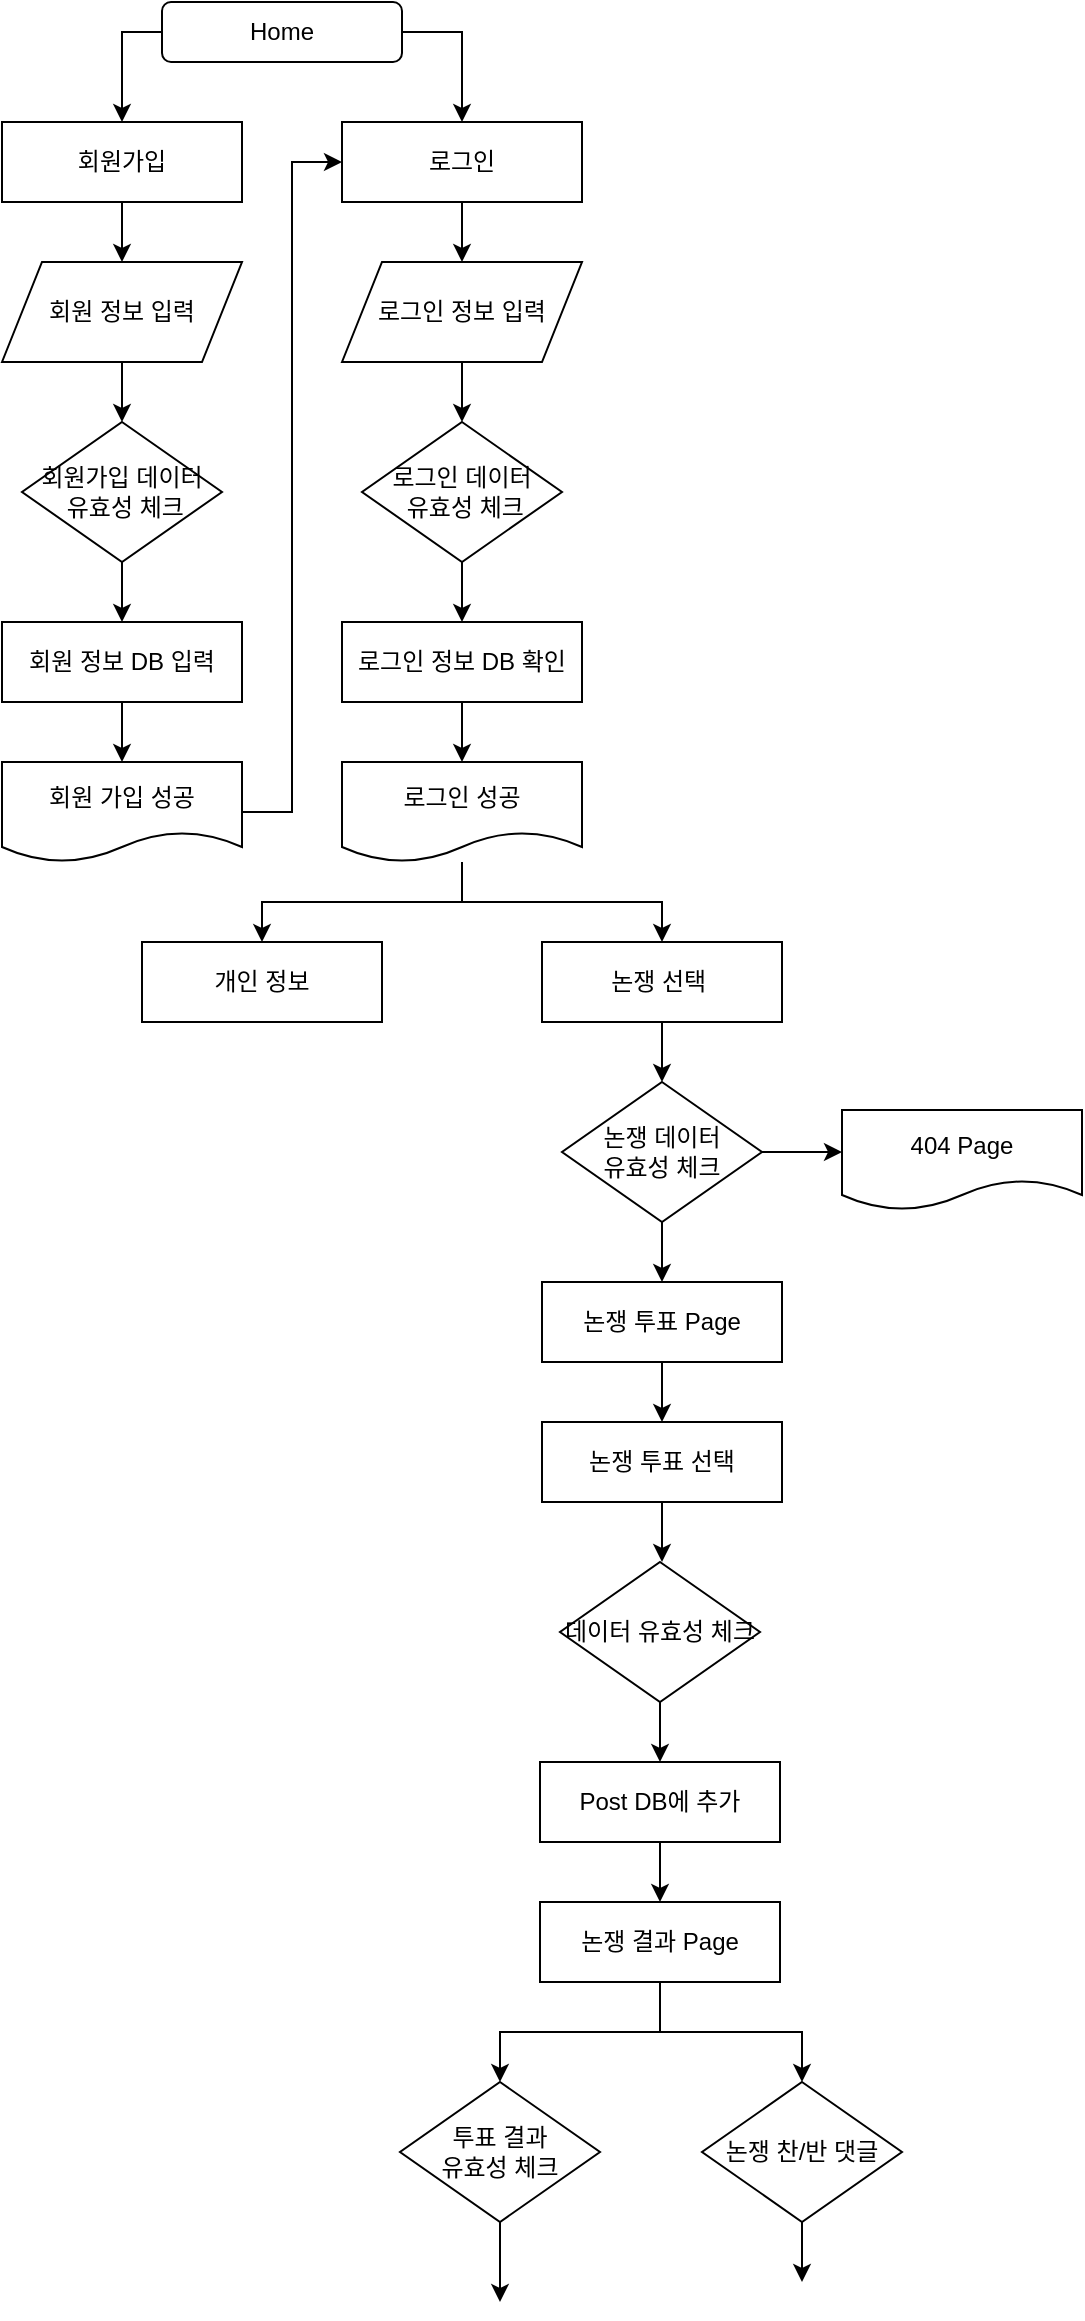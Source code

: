 <mxfile version="20.0.1" type="github">
  <diagram id="C5RBs43oDa-KdzZeNtuy" name="Page-1">
    <mxGraphModel dx="1215" dy="834" grid="1" gridSize="10" guides="1" tooltips="1" connect="1" arrows="1" fold="1" page="1" pageScale="1" pageWidth="827" pageHeight="1169" math="0" shadow="0">
      <root>
        <mxCell id="WIyWlLk6GJQsqaUBKTNV-0" />
        <mxCell id="WIyWlLk6GJQsqaUBKTNV-1" parent="WIyWlLk6GJQsqaUBKTNV-0" />
        <mxCell id="OMeP-qQj-bfk-kY83GTp-11" style="edgeStyle=orthogonalEdgeStyle;rounded=0;orthogonalLoop=1;jettySize=auto;html=1;" edge="1" parent="WIyWlLk6GJQsqaUBKTNV-1" source="WIyWlLk6GJQsqaUBKTNV-3">
          <mxGeometry relative="1" as="geometry">
            <mxPoint x="180" y="90" as="targetPoint" />
          </mxGeometry>
        </mxCell>
        <mxCell id="OMeP-qQj-bfk-kY83GTp-23" style="edgeStyle=orthogonalEdgeStyle;rounded=0;orthogonalLoop=1;jettySize=auto;html=1;" edge="1" parent="WIyWlLk6GJQsqaUBKTNV-1" source="WIyWlLk6GJQsqaUBKTNV-3">
          <mxGeometry relative="1" as="geometry">
            <mxPoint x="350" y="90" as="targetPoint" />
            <Array as="points">
              <mxPoint x="350" y="45" />
              <mxPoint x="350" y="90" />
            </Array>
          </mxGeometry>
        </mxCell>
        <mxCell id="WIyWlLk6GJQsqaUBKTNV-3" value="Home" style="rounded=1;whiteSpace=wrap;html=1;fontSize=12;glass=0;strokeWidth=1;shadow=0;" parent="WIyWlLk6GJQsqaUBKTNV-1" vertex="1">
          <mxGeometry x="200" y="30" width="120" height="30" as="geometry" />
        </mxCell>
        <mxCell id="OMeP-qQj-bfk-kY83GTp-4" style="edgeStyle=orthogonalEdgeStyle;rounded=0;orthogonalLoop=1;jettySize=auto;html=1;" edge="1" parent="WIyWlLk6GJQsqaUBKTNV-1" source="OMeP-qQj-bfk-kY83GTp-3">
          <mxGeometry relative="1" as="geometry">
            <mxPoint x="180" y="160" as="targetPoint" />
          </mxGeometry>
        </mxCell>
        <mxCell id="OMeP-qQj-bfk-kY83GTp-3" value="회원가입" style="rounded=0;whiteSpace=wrap;html=1;" vertex="1" parent="WIyWlLk6GJQsqaUBKTNV-1">
          <mxGeometry x="120" y="90" width="120" height="40" as="geometry" />
        </mxCell>
        <mxCell id="OMeP-qQj-bfk-kY83GTp-14" style="edgeStyle=orthogonalEdgeStyle;rounded=0;orthogonalLoop=1;jettySize=auto;html=1;" edge="1" parent="WIyWlLk6GJQsqaUBKTNV-1" source="OMeP-qQj-bfk-kY83GTp-5">
          <mxGeometry relative="1" as="geometry">
            <mxPoint x="180" y="240" as="targetPoint" />
          </mxGeometry>
        </mxCell>
        <mxCell id="OMeP-qQj-bfk-kY83GTp-5" value="회원 정보 입력" style="shape=parallelogram;perimeter=parallelogramPerimeter;whiteSpace=wrap;html=1;fixedSize=1;" vertex="1" parent="WIyWlLk6GJQsqaUBKTNV-1">
          <mxGeometry x="120" y="160" width="120" height="50" as="geometry" />
        </mxCell>
        <mxCell id="OMeP-qQj-bfk-kY83GTp-19" style="edgeStyle=orthogonalEdgeStyle;rounded=0;orthogonalLoop=1;jettySize=auto;html=1;" edge="1" parent="WIyWlLk6GJQsqaUBKTNV-1" source="OMeP-qQj-bfk-kY83GTp-7">
          <mxGeometry relative="1" as="geometry">
            <mxPoint x="180" y="340" as="targetPoint" />
          </mxGeometry>
        </mxCell>
        <mxCell id="OMeP-qQj-bfk-kY83GTp-7" value="회원가입 데이터&lt;br&gt;&amp;nbsp;유효성 체크" style="rhombus;whiteSpace=wrap;html=1;" vertex="1" parent="WIyWlLk6GJQsqaUBKTNV-1">
          <mxGeometry x="130" y="240" width="100" height="70" as="geometry" />
        </mxCell>
        <mxCell id="OMeP-qQj-bfk-kY83GTp-22" style="edgeStyle=orthogonalEdgeStyle;rounded=0;orthogonalLoop=1;jettySize=auto;html=1;" edge="1" parent="WIyWlLk6GJQsqaUBKTNV-1" source="OMeP-qQj-bfk-kY83GTp-18">
          <mxGeometry relative="1" as="geometry">
            <mxPoint x="180" y="410" as="targetPoint" />
          </mxGeometry>
        </mxCell>
        <mxCell id="OMeP-qQj-bfk-kY83GTp-18" value="회원 정보 DB 입력" style="rounded=0;whiteSpace=wrap;html=1;" vertex="1" parent="WIyWlLk6GJQsqaUBKTNV-1">
          <mxGeometry x="120" y="340" width="120" height="40" as="geometry" />
        </mxCell>
        <mxCell id="OMeP-qQj-bfk-kY83GTp-34" style="edgeStyle=orthogonalEdgeStyle;rounded=0;orthogonalLoop=1;jettySize=auto;html=1;entryX=0;entryY=0.5;entryDx=0;entryDy=0;" edge="1" parent="WIyWlLk6GJQsqaUBKTNV-1" source="OMeP-qQj-bfk-kY83GTp-21" target="OMeP-qQj-bfk-kY83GTp-24">
          <mxGeometry relative="1" as="geometry" />
        </mxCell>
        <mxCell id="OMeP-qQj-bfk-kY83GTp-21" value="회원 가입 성공" style="shape=document;whiteSpace=wrap;html=1;boundedLbl=1;" vertex="1" parent="WIyWlLk6GJQsqaUBKTNV-1">
          <mxGeometry x="120" y="410" width="120" height="50" as="geometry" />
        </mxCell>
        <mxCell id="OMeP-qQj-bfk-kY83GTp-25" style="edgeStyle=orthogonalEdgeStyle;rounded=0;orthogonalLoop=1;jettySize=auto;html=1;" edge="1" parent="WIyWlLk6GJQsqaUBKTNV-1" source="OMeP-qQj-bfk-kY83GTp-24">
          <mxGeometry relative="1" as="geometry">
            <mxPoint x="350" y="160" as="targetPoint" />
          </mxGeometry>
        </mxCell>
        <mxCell id="OMeP-qQj-bfk-kY83GTp-24" value="로그인" style="rounded=0;whiteSpace=wrap;html=1;" vertex="1" parent="WIyWlLk6GJQsqaUBKTNV-1">
          <mxGeometry x="290" y="90" width="120" height="40" as="geometry" />
        </mxCell>
        <mxCell id="OMeP-qQj-bfk-kY83GTp-27" style="edgeStyle=orthogonalEdgeStyle;rounded=0;orthogonalLoop=1;jettySize=auto;html=1;" edge="1" parent="WIyWlLk6GJQsqaUBKTNV-1" source="OMeP-qQj-bfk-kY83GTp-26">
          <mxGeometry relative="1" as="geometry">
            <mxPoint x="350" y="240" as="targetPoint" />
          </mxGeometry>
        </mxCell>
        <mxCell id="OMeP-qQj-bfk-kY83GTp-26" value="로그인 정보 입력" style="shape=parallelogram;perimeter=parallelogramPerimeter;whiteSpace=wrap;html=1;fixedSize=1;" vertex="1" parent="WIyWlLk6GJQsqaUBKTNV-1">
          <mxGeometry x="290" y="160" width="120" height="50" as="geometry" />
        </mxCell>
        <mxCell id="OMeP-qQj-bfk-kY83GTp-29" style="edgeStyle=orthogonalEdgeStyle;rounded=0;orthogonalLoop=1;jettySize=auto;html=1;" edge="1" parent="WIyWlLk6GJQsqaUBKTNV-1" source="OMeP-qQj-bfk-kY83GTp-28">
          <mxGeometry relative="1" as="geometry">
            <mxPoint x="350" y="340" as="targetPoint" />
          </mxGeometry>
        </mxCell>
        <mxCell id="OMeP-qQj-bfk-kY83GTp-28" value="로그인 데이터&lt;br&gt;&amp;nbsp;유효성 체크" style="rhombus;whiteSpace=wrap;html=1;" vertex="1" parent="WIyWlLk6GJQsqaUBKTNV-1">
          <mxGeometry x="300" y="240" width="100" height="70" as="geometry" />
        </mxCell>
        <mxCell id="OMeP-qQj-bfk-kY83GTp-31" style="edgeStyle=orthogonalEdgeStyle;rounded=0;orthogonalLoop=1;jettySize=auto;html=1;" edge="1" parent="WIyWlLk6GJQsqaUBKTNV-1" source="OMeP-qQj-bfk-kY83GTp-30">
          <mxGeometry relative="1" as="geometry">
            <mxPoint x="350" y="410" as="targetPoint" />
          </mxGeometry>
        </mxCell>
        <mxCell id="OMeP-qQj-bfk-kY83GTp-30" value="로그인 정보 DB 확인" style="rounded=0;whiteSpace=wrap;html=1;" vertex="1" parent="WIyWlLk6GJQsqaUBKTNV-1">
          <mxGeometry x="290" y="340" width="120" height="40" as="geometry" />
        </mxCell>
        <mxCell id="OMeP-qQj-bfk-kY83GTp-42" style="edgeStyle=orthogonalEdgeStyle;rounded=0;orthogonalLoop=1;jettySize=auto;html=1;" edge="1" parent="WIyWlLk6GJQsqaUBKTNV-1" source="OMeP-qQj-bfk-kY83GTp-32">
          <mxGeometry relative="1" as="geometry">
            <mxPoint x="250" y="500" as="targetPoint" />
            <Array as="points">
              <mxPoint x="350" y="480" />
              <mxPoint x="250" y="480" />
              <mxPoint x="250" y="490" />
            </Array>
          </mxGeometry>
        </mxCell>
        <mxCell id="OMeP-qQj-bfk-kY83GTp-44" style="edgeStyle=orthogonalEdgeStyle;rounded=0;orthogonalLoop=1;jettySize=auto;html=1;" edge="1" parent="WIyWlLk6GJQsqaUBKTNV-1" source="OMeP-qQj-bfk-kY83GTp-32">
          <mxGeometry relative="1" as="geometry">
            <mxPoint x="450" y="500" as="targetPoint" />
            <Array as="points">
              <mxPoint x="350" y="480" />
              <mxPoint x="450" y="480" />
              <mxPoint x="450" y="500" />
            </Array>
          </mxGeometry>
        </mxCell>
        <mxCell id="OMeP-qQj-bfk-kY83GTp-32" value="로그인 성공" style="shape=document;whiteSpace=wrap;html=1;boundedLbl=1;" vertex="1" parent="WIyWlLk6GJQsqaUBKTNV-1">
          <mxGeometry x="290" y="410" width="120" height="50" as="geometry" />
        </mxCell>
        <mxCell id="OMeP-qQj-bfk-kY83GTp-46" value="개인 정보&lt;span style=&quot;color: rgba(0, 0, 0, 0); font-family: monospace; font-size: 0px; text-align: start;&quot;&gt;%3CmxGraphModel%3E%3Croot%3E%3CmxCell%20id%3D%220%22%2F%3E%3CmxCell%20id%3D%221%22%20parent%3D%220%22%2F%3E%3CmxCell%20id%3D%222%22%20value%3D%22%EB%A1%9C%EA%B7%B8%EC%9D%B8%22%20style%3D%22rounded%3D0%3BwhiteSpace%3Dwrap%3Bhtml%3D1%3B%22%20vertex%3D%221%22%20parent%3D%221%22%3E%3CmxGeometry%20x%3D%22290%22%20y%3D%2290%22%20width%3D%22120%22%20height%3D%2240%22%20as%3D%22geometry%22%2F%3E%3C%2FmxCell%3E%3C%2Froot%3E%3C%2FmxGraphModel%&lt;/span&gt;" style="rounded=0;whiteSpace=wrap;html=1;" vertex="1" parent="WIyWlLk6GJQsqaUBKTNV-1">
          <mxGeometry x="190" y="500" width="120" height="40" as="geometry" />
        </mxCell>
        <mxCell id="OMeP-qQj-bfk-kY83GTp-48" style="edgeStyle=orthogonalEdgeStyle;rounded=0;orthogonalLoop=1;jettySize=auto;html=1;" edge="1" parent="WIyWlLk6GJQsqaUBKTNV-1" source="OMeP-qQj-bfk-kY83GTp-47">
          <mxGeometry relative="1" as="geometry">
            <mxPoint x="450" y="570" as="targetPoint" />
          </mxGeometry>
        </mxCell>
        <mxCell id="OMeP-qQj-bfk-kY83GTp-47" value="논쟁 선택&amp;nbsp;" style="rounded=0;whiteSpace=wrap;html=1;" vertex="1" parent="WIyWlLk6GJQsqaUBKTNV-1">
          <mxGeometry x="390" y="500" width="120" height="40" as="geometry" />
        </mxCell>
        <mxCell id="OMeP-qQj-bfk-kY83GTp-50" style="edgeStyle=orthogonalEdgeStyle;rounded=0;orthogonalLoop=1;jettySize=auto;html=1;" edge="1" parent="WIyWlLk6GJQsqaUBKTNV-1" source="OMeP-qQj-bfk-kY83GTp-49">
          <mxGeometry relative="1" as="geometry">
            <mxPoint x="540" y="605" as="targetPoint" />
          </mxGeometry>
        </mxCell>
        <mxCell id="OMeP-qQj-bfk-kY83GTp-52" style="edgeStyle=orthogonalEdgeStyle;rounded=0;orthogonalLoop=1;jettySize=auto;html=1;" edge="1" parent="WIyWlLk6GJQsqaUBKTNV-1" source="OMeP-qQj-bfk-kY83GTp-49">
          <mxGeometry relative="1" as="geometry">
            <mxPoint x="450" y="670" as="targetPoint" />
          </mxGeometry>
        </mxCell>
        <mxCell id="OMeP-qQj-bfk-kY83GTp-49" value="논쟁 데이터 &lt;br&gt;유효성 체크" style="rhombus;whiteSpace=wrap;html=1;" vertex="1" parent="WIyWlLk6GJQsqaUBKTNV-1">
          <mxGeometry x="400" y="570" width="100" height="70" as="geometry" />
        </mxCell>
        <mxCell id="OMeP-qQj-bfk-kY83GTp-51" value="404 Page" style="shape=document;whiteSpace=wrap;html=1;boundedLbl=1;" vertex="1" parent="WIyWlLk6GJQsqaUBKTNV-1">
          <mxGeometry x="540" y="584" width="120" height="50" as="geometry" />
        </mxCell>
        <mxCell id="OMeP-qQj-bfk-kY83GTp-54" style="edgeStyle=orthogonalEdgeStyle;rounded=0;orthogonalLoop=1;jettySize=auto;html=1;" edge="1" parent="WIyWlLk6GJQsqaUBKTNV-1" source="OMeP-qQj-bfk-kY83GTp-53">
          <mxGeometry relative="1" as="geometry">
            <mxPoint x="450" y="740" as="targetPoint" />
          </mxGeometry>
        </mxCell>
        <mxCell id="OMeP-qQj-bfk-kY83GTp-53" value="논쟁 투표 Page" style="rounded=0;whiteSpace=wrap;html=1;" vertex="1" parent="WIyWlLk6GJQsqaUBKTNV-1">
          <mxGeometry x="390" y="670" width="120" height="40" as="geometry" />
        </mxCell>
        <mxCell id="OMeP-qQj-bfk-kY83GTp-57" style="edgeStyle=orthogonalEdgeStyle;rounded=0;orthogonalLoop=1;jettySize=auto;html=1;" edge="1" parent="WIyWlLk6GJQsqaUBKTNV-1" source="OMeP-qQj-bfk-kY83GTp-56">
          <mxGeometry relative="1" as="geometry">
            <mxPoint x="450" y="810" as="targetPoint" />
          </mxGeometry>
        </mxCell>
        <mxCell id="OMeP-qQj-bfk-kY83GTp-56" value="논쟁 투표 선택" style="rounded=0;whiteSpace=wrap;html=1;" vertex="1" parent="WIyWlLk6GJQsqaUBKTNV-1">
          <mxGeometry x="390" y="740" width="120" height="40" as="geometry" />
        </mxCell>
        <mxCell id="OMeP-qQj-bfk-kY83GTp-59" style="edgeStyle=orthogonalEdgeStyle;rounded=0;orthogonalLoop=1;jettySize=auto;html=1;" edge="1" parent="WIyWlLk6GJQsqaUBKTNV-1" source="OMeP-qQj-bfk-kY83GTp-58">
          <mxGeometry relative="1" as="geometry">
            <mxPoint x="369" y="1070" as="targetPoint" />
            <Array as="points">
              <mxPoint x="449" y="1045" />
              <mxPoint x="369" y="1045" />
              <mxPoint x="369" y="1070" />
            </Array>
          </mxGeometry>
        </mxCell>
        <mxCell id="OMeP-qQj-bfk-kY83GTp-66" style="edgeStyle=orthogonalEdgeStyle;rounded=0;orthogonalLoop=1;jettySize=auto;html=1;" edge="1" parent="WIyWlLk6GJQsqaUBKTNV-1" source="OMeP-qQj-bfk-kY83GTp-58">
          <mxGeometry relative="1" as="geometry">
            <mxPoint x="520" y="1070" as="targetPoint" />
            <Array as="points">
              <mxPoint x="449" y="1045" />
              <mxPoint x="520" y="1045" />
              <mxPoint x="520" y="1070" />
            </Array>
          </mxGeometry>
        </mxCell>
        <mxCell id="OMeP-qQj-bfk-kY83GTp-58" value="논쟁 결과 Page" style="rounded=0;whiteSpace=wrap;html=1;" vertex="1" parent="WIyWlLk6GJQsqaUBKTNV-1">
          <mxGeometry x="389" y="980" width="120" height="40" as="geometry" />
        </mxCell>
        <mxCell id="OMeP-qQj-bfk-kY83GTp-70" style="edgeStyle=orthogonalEdgeStyle;rounded=0;orthogonalLoop=1;jettySize=auto;html=1;" edge="1" parent="WIyWlLk6GJQsqaUBKTNV-1" source="OMeP-qQj-bfk-kY83GTp-60">
          <mxGeometry relative="1" as="geometry">
            <mxPoint x="369" y="1180" as="targetPoint" />
          </mxGeometry>
        </mxCell>
        <mxCell id="OMeP-qQj-bfk-kY83GTp-60" value="투표 결과&lt;br&gt;유효성 체크" style="rhombus;whiteSpace=wrap;html=1;" vertex="1" parent="WIyWlLk6GJQsqaUBKTNV-1">
          <mxGeometry x="319" y="1070" width="100" height="70" as="geometry" />
        </mxCell>
        <mxCell id="OMeP-qQj-bfk-kY83GTp-65" style="edgeStyle=orthogonalEdgeStyle;rounded=0;orthogonalLoop=1;jettySize=auto;html=1;" edge="1" parent="WIyWlLk6GJQsqaUBKTNV-1" source="OMeP-qQj-bfk-kY83GTp-61">
          <mxGeometry relative="1" as="geometry">
            <mxPoint x="449" y="980" as="targetPoint" />
          </mxGeometry>
        </mxCell>
        <mxCell id="OMeP-qQj-bfk-kY83GTp-61" value="Post DB에 추가" style="rounded=0;whiteSpace=wrap;html=1;" vertex="1" parent="WIyWlLk6GJQsqaUBKTNV-1">
          <mxGeometry x="389" y="910" width="120" height="40" as="geometry" />
        </mxCell>
        <mxCell id="OMeP-qQj-bfk-kY83GTp-64" style="edgeStyle=orthogonalEdgeStyle;rounded=0;orthogonalLoop=1;jettySize=auto;html=1;" edge="1" parent="WIyWlLk6GJQsqaUBKTNV-1" source="OMeP-qQj-bfk-kY83GTp-63">
          <mxGeometry relative="1" as="geometry">
            <mxPoint x="449" y="910" as="targetPoint" />
          </mxGeometry>
        </mxCell>
        <mxCell id="OMeP-qQj-bfk-kY83GTp-63" value="데이터 유효성 체크" style="rhombus;whiteSpace=wrap;html=1;" vertex="1" parent="WIyWlLk6GJQsqaUBKTNV-1">
          <mxGeometry x="399" y="810" width="100" height="70" as="geometry" />
        </mxCell>
        <mxCell id="OMeP-qQj-bfk-kY83GTp-69" style="edgeStyle=orthogonalEdgeStyle;rounded=0;orthogonalLoop=1;jettySize=auto;html=1;" edge="1" parent="WIyWlLk6GJQsqaUBKTNV-1" source="OMeP-qQj-bfk-kY83GTp-67">
          <mxGeometry relative="1" as="geometry">
            <mxPoint x="520" y="1170" as="targetPoint" />
          </mxGeometry>
        </mxCell>
        <mxCell id="OMeP-qQj-bfk-kY83GTp-67" value="논쟁 찬/반 댓글" style="rhombus;whiteSpace=wrap;html=1;" vertex="1" parent="WIyWlLk6GJQsqaUBKTNV-1">
          <mxGeometry x="470" y="1070" width="100" height="70" as="geometry" />
        </mxCell>
      </root>
    </mxGraphModel>
  </diagram>
</mxfile>
